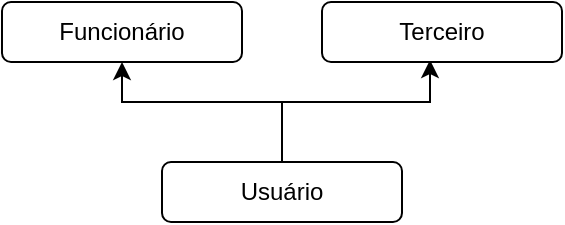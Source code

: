 <mxfile version="20.8.13" type="github">
  <diagram name="Página-1" id="kO_CLAM9GB-mZyqC8a3d">
    <mxGraphModel dx="1434" dy="756" grid="1" gridSize="10" guides="1" tooltips="1" connect="1" arrows="1" fold="1" page="1" pageScale="1" pageWidth="827" pageHeight="1169" math="0" shadow="0">
      <root>
        <mxCell id="0" />
        <mxCell id="1" parent="0" />
        <mxCell id="2SSA2TN0ewrVfmOawrAP-3" style="edgeStyle=orthogonalEdgeStyle;rounded=0;orthogonalLoop=1;jettySize=auto;html=1;" parent="1" source="3FHG_0MVGl3X_SSBo1SS-3" target="2SSA2TN0ewrVfmOawrAP-1" edge="1">
          <mxGeometry relative="1" as="geometry">
            <Array as="points">
              <mxPoint x="620" y="620" />
              <mxPoint x="540" y="620" />
            </Array>
          </mxGeometry>
        </mxCell>
        <mxCell id="2SSA2TN0ewrVfmOawrAP-4" style="edgeStyle=orthogonalEdgeStyle;rounded=0;orthogonalLoop=1;jettySize=auto;html=1;entryX=0.45;entryY=0.967;entryDx=0;entryDy=0;entryPerimeter=0;" parent="1" source="3FHG_0MVGl3X_SSBo1SS-3" target="2SSA2TN0ewrVfmOawrAP-2" edge="1">
          <mxGeometry relative="1" as="geometry">
            <Array as="points">
              <mxPoint x="620" y="620" />
              <mxPoint x="694" y="620" />
            </Array>
          </mxGeometry>
        </mxCell>
        <mxCell id="3FHG_0MVGl3X_SSBo1SS-3" value="Usuário" style="rounded=1;whiteSpace=wrap;html=1;" parent="1" vertex="1">
          <mxGeometry x="560" y="650" width="120" height="30" as="geometry" />
        </mxCell>
        <mxCell id="2SSA2TN0ewrVfmOawrAP-1" value="Funcionário" style="rounded=1;whiteSpace=wrap;html=1;" parent="1" vertex="1">
          <mxGeometry x="480" y="570" width="120" height="30" as="geometry" />
        </mxCell>
        <mxCell id="2SSA2TN0ewrVfmOawrAP-2" value="Terceiro" style="rounded=1;whiteSpace=wrap;html=1;" parent="1" vertex="1">
          <mxGeometry x="640" y="570" width="120" height="30" as="geometry" />
        </mxCell>
      </root>
    </mxGraphModel>
  </diagram>
</mxfile>

